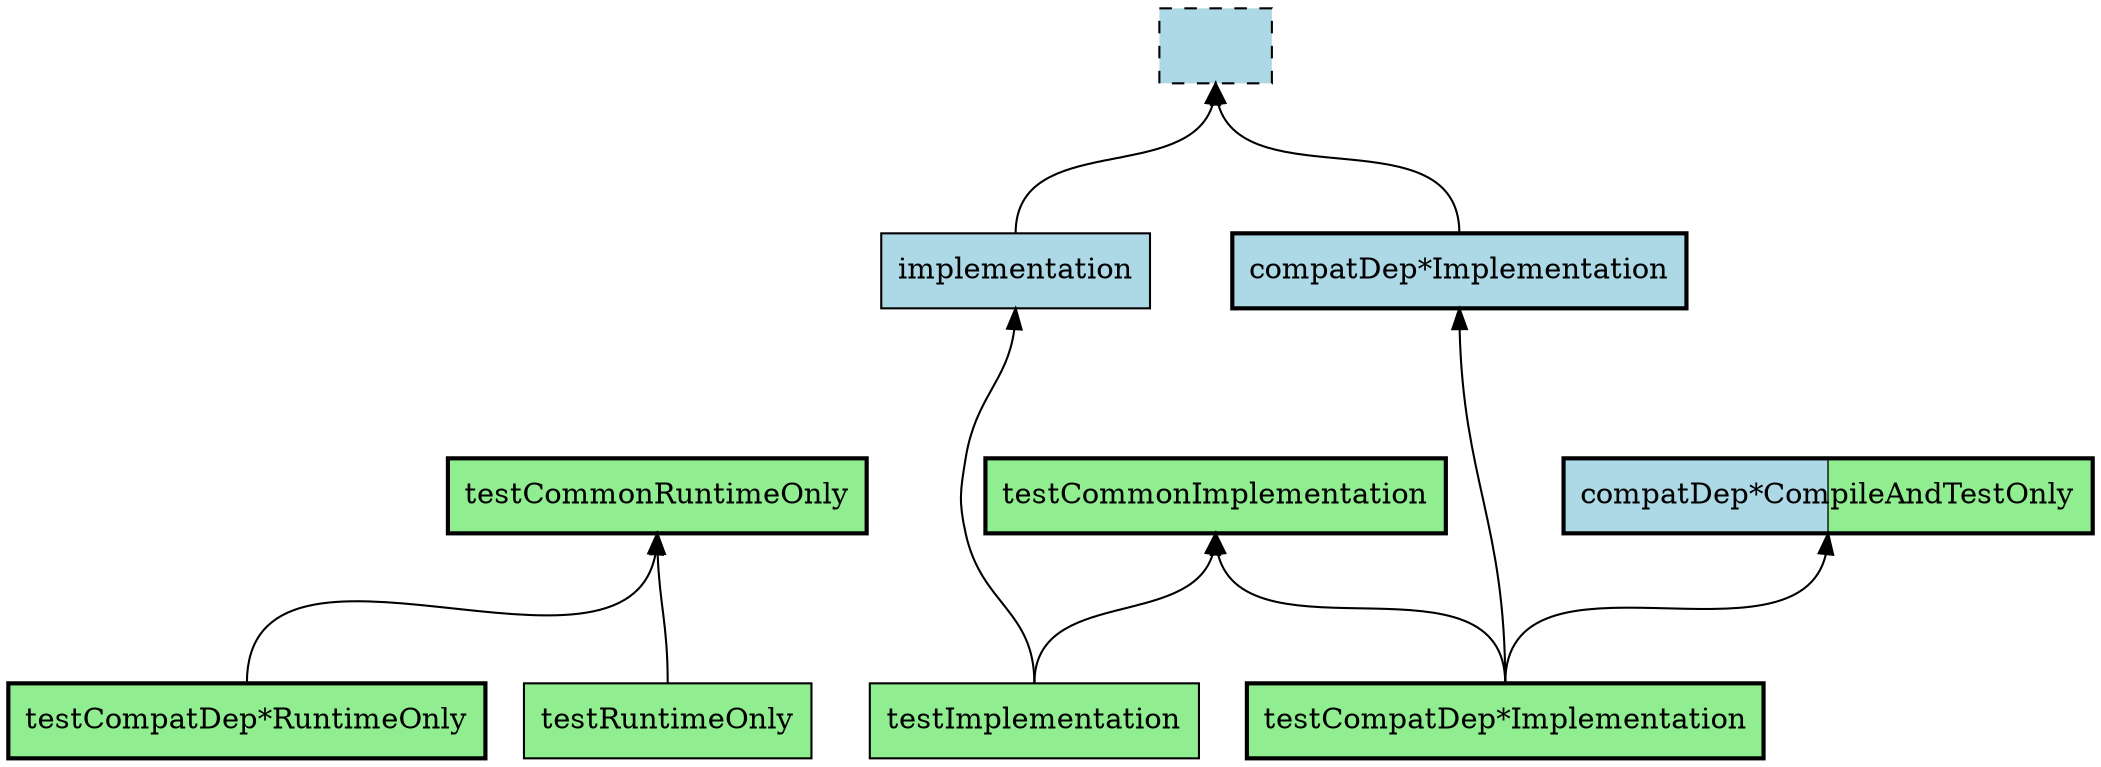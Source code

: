 digraph configurations {
    graph [ranksep=1]
    node [shape=box]
    edge [tailport=s headport=n dir=back]

    production [label="" style="dashed,filled" fillcolor="lightblue"]
    implementation [style="filled" fillcolor="lightblue"]
    testImplementation [style="filled" fillcolor="lightgreen"]
    testRuntimeOnly [style="filled" fillcolor="lightgreen"]
    testCommonRuntimeOnly [style="bold,filled" fillcolor="lightgreen"]
    testCommonImplementation [style="bold,filled" fillcolor="lightgreen"]
    "testCompatDep*RuntimeOnly" [style="bold,filled" fillcolor="lightgreen"]
    "testCompatDep*Implementation" [style="bold,filled" fillcolor="lightgreen"]
    "compatDep*Implementation" [style="bold,filled" fillcolor="lightblue"]
    "compatDep*CompileAndTestOnly" [style="bold,striped" fillcolor="lightblue:lightgreen"]

    "compatDep*Implementation" -> "testCompatDep*Implementation"
    "compatDep*CompileAndTestOnly" -> "testCompatDep*Implementation"
    testCommonImplementation -> "testCompatDep*Implementation"
    testCommonImplementation -> testImplementation
    implementation -> testCommonImplementation [style=invis]
    implementation -> testCommonRuntimeOnly [style=invis]

    production -> "compatDep*Implementation"
    production -> implementation
    implementation -> testImplementation

    testCommonRuntimeOnly -> "testCompatDep*RuntimeOnly"
    testCommonRuntimeOnly -> testRuntimeOnly
}
